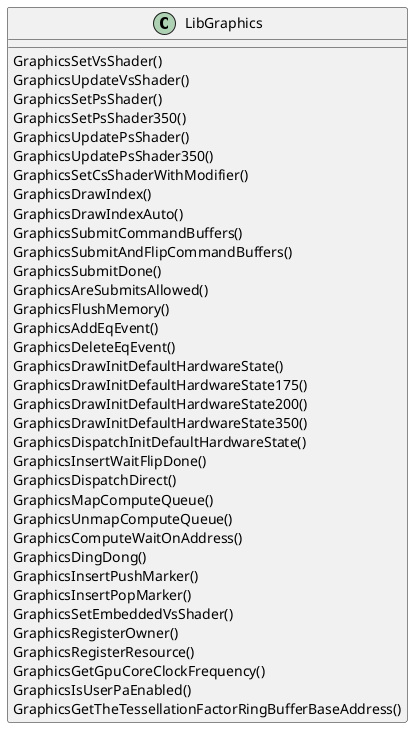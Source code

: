 @startuml
class LibGraphics{
    GraphicsSetVsShader()
    GraphicsUpdateVsShader()
    GraphicsSetPsShader()
    GraphicsSetPsShader350()
    GraphicsUpdatePsShader()
    GraphicsUpdatePsShader350()
    GraphicsSetCsShaderWithModifier()
    GraphicsDrawIndex()
    GraphicsDrawIndexAuto()
    GraphicsSubmitCommandBuffers()
    GraphicsSubmitAndFlipCommandBuffers()
    GraphicsSubmitDone()
    GraphicsAreSubmitsAllowed()
    GraphicsFlushMemory()
    GraphicsAddEqEvent()
    GraphicsDeleteEqEvent()
    GraphicsDrawInitDefaultHardwareState()
    GraphicsDrawInitDefaultHardwareState175()
    GraphicsDrawInitDefaultHardwareState200()
    GraphicsDrawInitDefaultHardwareState350()
    GraphicsDispatchInitDefaultHardwareState()
    GraphicsInsertWaitFlipDone()
    GraphicsDispatchDirect()
    GraphicsMapComputeQueue()
    GraphicsUnmapComputeQueue()
    GraphicsComputeWaitOnAddress()
    GraphicsDingDong()
    GraphicsInsertPushMarker()
    GraphicsInsertPopMarker()
    GraphicsSetEmbeddedVsShader()
    GraphicsRegisterOwner()
    GraphicsRegisterResource()
    GraphicsGetGpuCoreClockFrequency()
    GraphicsIsUserPaEnabled()
    GraphicsGetTheTessellationFactorRingBufferBaseAddress()
}
@enduml